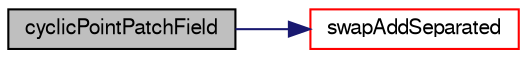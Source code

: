 digraph "cyclicPointPatchField"
{
  bgcolor="transparent";
  edge [fontname="FreeSans",fontsize="10",labelfontname="FreeSans",labelfontsize="10"];
  node [fontname="FreeSans",fontsize="10",shape=record];
  rankdir="LR";
  Node104 [label="cyclicPointPatchField",height=0.2,width=0.4,color="black", fillcolor="grey75", style="filled", fontcolor="black"];
  Node104 -> Node105 [color="midnightblue",fontsize="10",style="solid",fontname="FreeSans"];
  Node105 [label="swapAddSeparated",height=0.2,width=0.4,color="red",URL="$a26582.html#a3aae157a027e0aa964e285d768f7ec86",tooltip="Complete swap of patch point values and add to local values. "];
}
